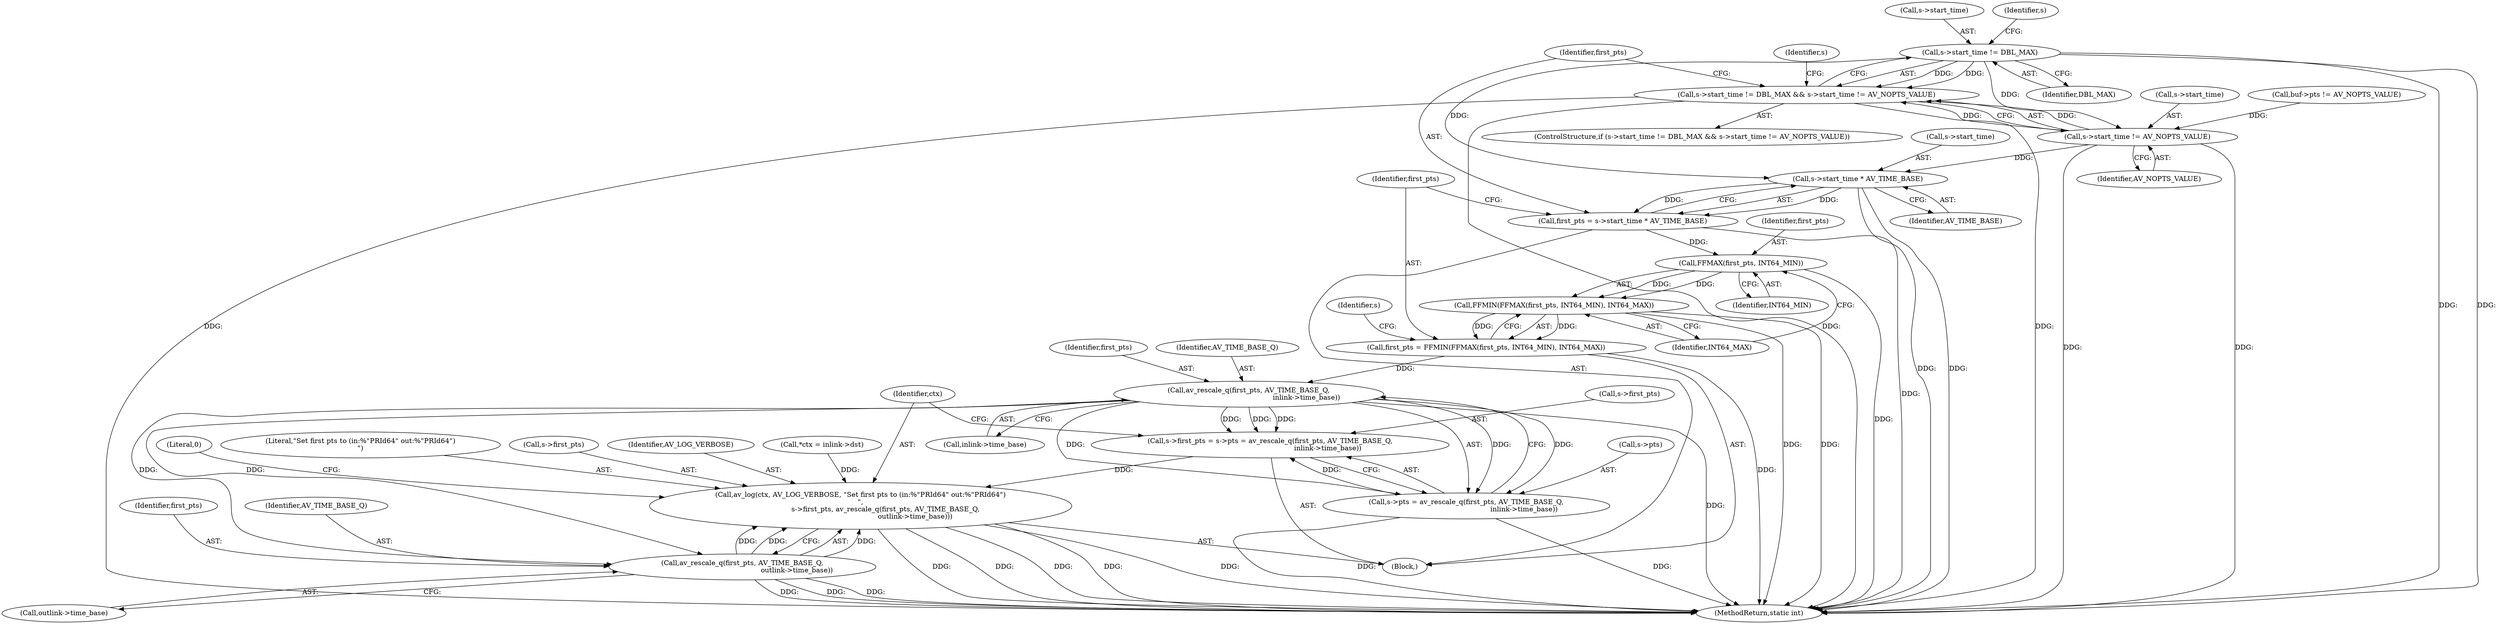digraph "0_FFmpeg_cdd5df8189ff1537f7abe8defe971f80602cc2d2@pointer" {
"1000166" [label="(Call,s->start_time != DBL_MAX)"];
"1000165" [label="(Call,s->start_time != DBL_MAX && s->start_time != AV_NOPTS_VALUE)"];
"1000171" [label="(Call,s->start_time != AV_NOPTS_VALUE)"];
"1000180" [label="(Call,s->start_time * AV_TIME_BASE)"];
"1000178" [label="(Call,first_pts = s->start_time * AV_TIME_BASE)"];
"1000188" [label="(Call,FFMAX(first_pts, INT64_MIN))"];
"1000187" [label="(Call,FFMIN(FFMAX(first_pts, INT64_MIN), INT64_MAX))"];
"1000185" [label="(Call,first_pts = FFMIN(FFMAX(first_pts, INT64_MIN), INT64_MAX))"];
"1000200" [label="(Call,av_rescale_q(first_pts, AV_TIME_BASE_Q,\n                                                     inlink->time_base))"];
"1000192" [label="(Call,s->first_pts = s->pts = av_rescale_q(first_pts, AV_TIME_BASE_Q,\n                                                     inlink->time_base))"];
"1000206" [label="(Call,av_log(ctx, AV_LOG_VERBOSE, \"Set first pts to (in:%\"PRId64\" out:%\"PRId64\")\n\",\n                       s->first_pts, av_rescale_q(first_pts, AV_TIME_BASE_Q,\n                                                  outlink->time_base)))"];
"1000196" [label="(Call,s->pts = av_rescale_q(first_pts, AV_TIME_BASE_Q,\n                                                     inlink->time_base))"];
"1000213" [label="(Call,av_rescale_q(first_pts, AV_TIME_BASE_Q,\n                                                  outlink->time_base))"];
"1000165" [label="(Call,s->start_time != DBL_MAX && s->start_time != AV_NOPTS_VALUE)"];
"1000213" [label="(Call,av_rescale_q(first_pts, AV_TIME_BASE_Q,\n                                                  outlink->time_base))"];
"1000180" [label="(Call,s->start_time * AV_TIME_BASE)"];
"1000200" [label="(Call,av_rescale_q(first_pts, AV_TIME_BASE_Q,\n                                                     inlink->time_base))"];
"1000194" [label="(Identifier,s)"];
"1000145" [label="(Call,buf->pts != AV_NOPTS_VALUE)"];
"1000185" [label="(Call,first_pts = FFMIN(FFMAX(first_pts, INT64_MIN), INT64_MAX))"];
"1000171" [label="(Call,s->start_time != AV_NOPTS_VALUE)"];
"1000176" [label="(Block,)"];
"1000181" [label="(Call,s->start_time)"];
"1000179" [label="(Identifier,first_pts)"];
"1000167" [label="(Call,s->start_time)"];
"1000191" [label="(Identifier,INT64_MAX)"];
"1000164" [label="(ControlStructure,if (s->start_time != DBL_MAX && s->start_time != AV_NOPTS_VALUE))"];
"1000170" [label="(Identifier,DBL_MAX)"];
"1000214" [label="(Identifier,first_pts)"];
"1000246" [label="(Literal,0)"];
"1000189" [label="(Identifier,first_pts)"];
"1000201" [label="(Identifier,first_pts)"];
"1000187" [label="(Call,FFMIN(FFMAX(first_pts, INT64_MIN), INT64_MAX))"];
"1000178" [label="(Call,first_pts = s->start_time * AV_TIME_BASE)"];
"1000166" [label="(Call,s->start_time != DBL_MAX)"];
"1000186" [label="(Identifier,first_pts)"];
"1000192" [label="(Call,s->first_pts = s->pts = av_rescale_q(first_pts, AV_TIME_BASE_Q,\n                                                     inlink->time_base))"];
"1000111" [label="(Call,*ctx = inlink->dst)"];
"1000215" [label="(Identifier,AV_TIME_BASE_Q)"];
"1000196" [label="(Call,s->pts = av_rescale_q(first_pts, AV_TIME_BASE_Q,\n                                                     inlink->time_base))"];
"1000175" [label="(Identifier,AV_NOPTS_VALUE)"];
"1000188" [label="(Call,FFMAX(first_pts, INT64_MIN))"];
"1000190" [label="(Identifier,INT64_MIN)"];
"1000202" [label="(Identifier,AV_TIME_BASE_Q)"];
"1000207" [label="(Identifier,ctx)"];
"1000209" [label="(Literal,\"Set first pts to (in:%\"PRId64\" out:%\"PRId64\")\n\")"];
"1000197" [label="(Call,s->pts)"];
"1000193" [label="(Call,s->first_pts)"];
"1000173" [label="(Identifier,s)"];
"1000210" [label="(Call,s->first_pts)"];
"1000470" [label="(MethodReturn,static int)"];
"1000172" [label="(Call,s->start_time)"];
"1000208" [label="(Identifier,AV_LOG_VERBOSE)"];
"1000184" [label="(Identifier,AV_TIME_BASE)"];
"1000203" [label="(Call,inlink->time_base)"];
"1000216" [label="(Call,outlink->time_base)"];
"1000206" [label="(Call,av_log(ctx, AV_LOG_VERBOSE, \"Set first pts to (in:%\"PRId64\" out:%\"PRId64\")\n\",\n                       s->first_pts, av_rescale_q(first_pts, AV_TIME_BASE_Q,\n                                                  outlink->time_base)))"];
"1000223" [label="(Identifier,s)"];
"1000166" -> "1000165"  [label="AST: "];
"1000166" -> "1000170"  [label="CFG: "];
"1000167" -> "1000166"  [label="AST: "];
"1000170" -> "1000166"  [label="AST: "];
"1000173" -> "1000166"  [label="CFG: "];
"1000165" -> "1000166"  [label="CFG: "];
"1000166" -> "1000470"  [label="DDG: "];
"1000166" -> "1000470"  [label="DDG: "];
"1000166" -> "1000165"  [label="DDG: "];
"1000166" -> "1000165"  [label="DDG: "];
"1000166" -> "1000171"  [label="DDG: "];
"1000166" -> "1000180"  [label="DDG: "];
"1000165" -> "1000164"  [label="AST: "];
"1000165" -> "1000171"  [label="CFG: "];
"1000171" -> "1000165"  [label="AST: "];
"1000179" -> "1000165"  [label="CFG: "];
"1000223" -> "1000165"  [label="CFG: "];
"1000165" -> "1000470"  [label="DDG: "];
"1000165" -> "1000470"  [label="DDG: "];
"1000165" -> "1000470"  [label="DDG: "];
"1000171" -> "1000165"  [label="DDG: "];
"1000171" -> "1000165"  [label="DDG: "];
"1000171" -> "1000175"  [label="CFG: "];
"1000172" -> "1000171"  [label="AST: "];
"1000175" -> "1000171"  [label="AST: "];
"1000171" -> "1000470"  [label="DDG: "];
"1000171" -> "1000470"  [label="DDG: "];
"1000145" -> "1000171"  [label="DDG: "];
"1000171" -> "1000180"  [label="DDG: "];
"1000180" -> "1000178"  [label="AST: "];
"1000180" -> "1000184"  [label="CFG: "];
"1000181" -> "1000180"  [label="AST: "];
"1000184" -> "1000180"  [label="AST: "];
"1000178" -> "1000180"  [label="CFG: "];
"1000180" -> "1000470"  [label="DDG: "];
"1000180" -> "1000470"  [label="DDG: "];
"1000180" -> "1000178"  [label="DDG: "];
"1000180" -> "1000178"  [label="DDG: "];
"1000178" -> "1000176"  [label="AST: "];
"1000179" -> "1000178"  [label="AST: "];
"1000186" -> "1000178"  [label="CFG: "];
"1000178" -> "1000470"  [label="DDG: "];
"1000178" -> "1000188"  [label="DDG: "];
"1000188" -> "1000187"  [label="AST: "];
"1000188" -> "1000190"  [label="CFG: "];
"1000189" -> "1000188"  [label="AST: "];
"1000190" -> "1000188"  [label="AST: "];
"1000191" -> "1000188"  [label="CFG: "];
"1000188" -> "1000470"  [label="DDG: "];
"1000188" -> "1000187"  [label="DDG: "];
"1000188" -> "1000187"  [label="DDG: "];
"1000187" -> "1000185"  [label="AST: "];
"1000187" -> "1000191"  [label="CFG: "];
"1000191" -> "1000187"  [label="AST: "];
"1000185" -> "1000187"  [label="CFG: "];
"1000187" -> "1000470"  [label="DDG: "];
"1000187" -> "1000470"  [label="DDG: "];
"1000187" -> "1000185"  [label="DDG: "];
"1000187" -> "1000185"  [label="DDG: "];
"1000185" -> "1000176"  [label="AST: "];
"1000186" -> "1000185"  [label="AST: "];
"1000194" -> "1000185"  [label="CFG: "];
"1000185" -> "1000470"  [label="DDG: "];
"1000185" -> "1000200"  [label="DDG: "];
"1000200" -> "1000196"  [label="AST: "];
"1000200" -> "1000203"  [label="CFG: "];
"1000201" -> "1000200"  [label="AST: "];
"1000202" -> "1000200"  [label="AST: "];
"1000203" -> "1000200"  [label="AST: "];
"1000196" -> "1000200"  [label="CFG: "];
"1000200" -> "1000470"  [label="DDG: "];
"1000200" -> "1000192"  [label="DDG: "];
"1000200" -> "1000192"  [label="DDG: "];
"1000200" -> "1000192"  [label="DDG: "];
"1000200" -> "1000196"  [label="DDG: "];
"1000200" -> "1000196"  [label="DDG: "];
"1000200" -> "1000196"  [label="DDG: "];
"1000200" -> "1000213"  [label="DDG: "];
"1000200" -> "1000213"  [label="DDG: "];
"1000192" -> "1000176"  [label="AST: "];
"1000192" -> "1000196"  [label="CFG: "];
"1000193" -> "1000192"  [label="AST: "];
"1000196" -> "1000192"  [label="AST: "];
"1000207" -> "1000192"  [label="CFG: "];
"1000196" -> "1000192"  [label="DDG: "];
"1000192" -> "1000206"  [label="DDG: "];
"1000206" -> "1000176"  [label="AST: "];
"1000206" -> "1000213"  [label="CFG: "];
"1000207" -> "1000206"  [label="AST: "];
"1000208" -> "1000206"  [label="AST: "];
"1000209" -> "1000206"  [label="AST: "];
"1000210" -> "1000206"  [label="AST: "];
"1000213" -> "1000206"  [label="AST: "];
"1000246" -> "1000206"  [label="CFG: "];
"1000206" -> "1000470"  [label="DDG: "];
"1000206" -> "1000470"  [label="DDG: "];
"1000206" -> "1000470"  [label="DDG: "];
"1000206" -> "1000470"  [label="DDG: "];
"1000206" -> "1000470"  [label="DDG: "];
"1000111" -> "1000206"  [label="DDG: "];
"1000213" -> "1000206"  [label="DDG: "];
"1000213" -> "1000206"  [label="DDG: "];
"1000213" -> "1000206"  [label="DDG: "];
"1000197" -> "1000196"  [label="AST: "];
"1000196" -> "1000470"  [label="DDG: "];
"1000196" -> "1000470"  [label="DDG: "];
"1000213" -> "1000216"  [label="CFG: "];
"1000214" -> "1000213"  [label="AST: "];
"1000215" -> "1000213"  [label="AST: "];
"1000216" -> "1000213"  [label="AST: "];
"1000213" -> "1000470"  [label="DDG: "];
"1000213" -> "1000470"  [label="DDG: "];
"1000213" -> "1000470"  [label="DDG: "];
}
